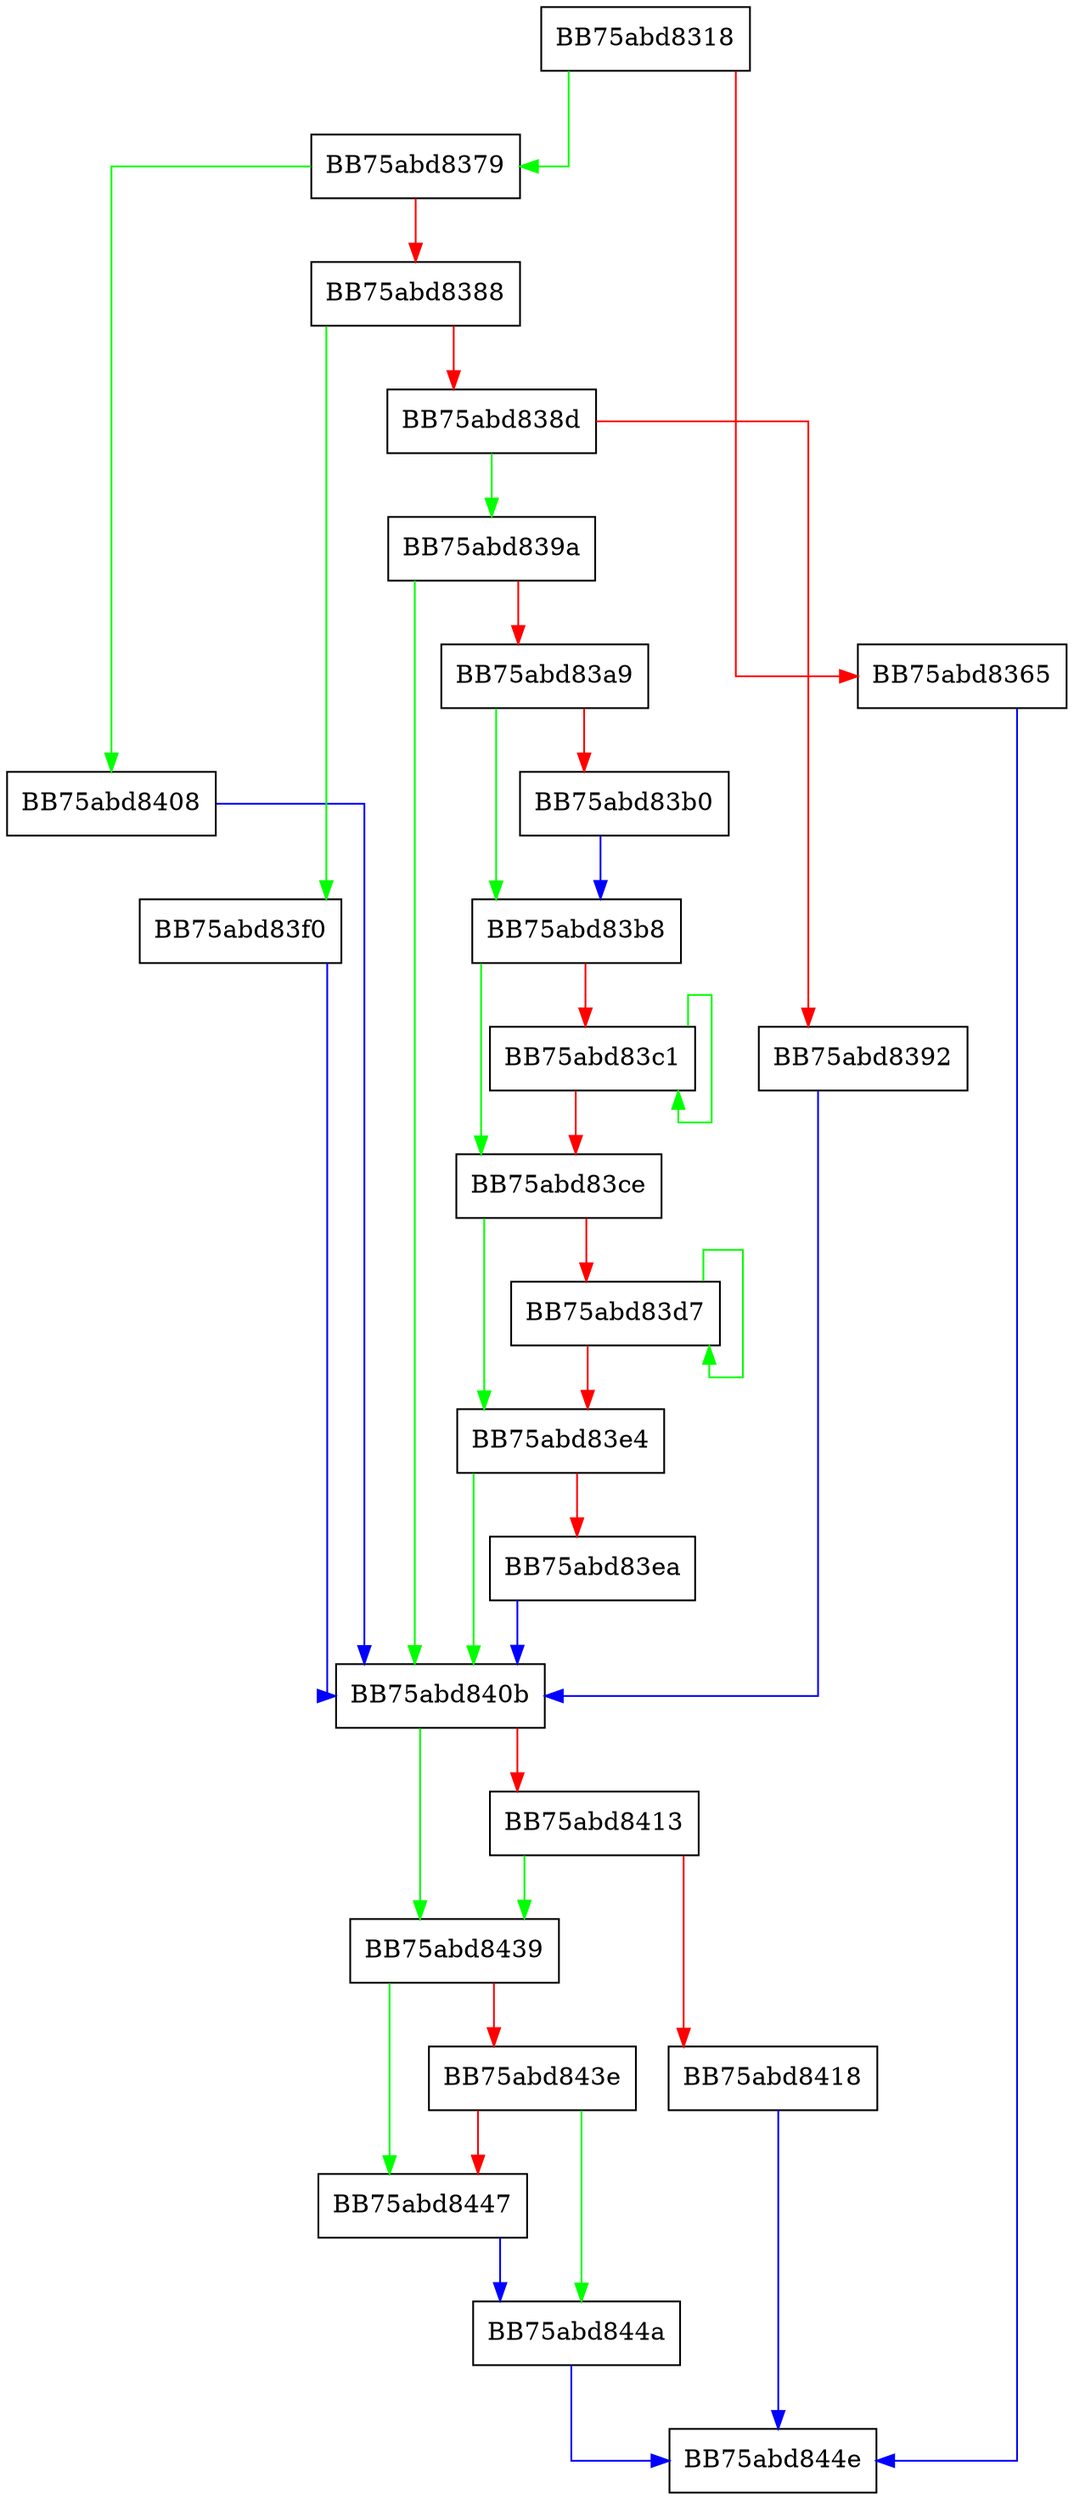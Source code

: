 digraph deflateBound {
  node [shape="box"];
  graph [splines=ortho];
  BB75abd8318 -> BB75abd8379 [color="green"];
  BB75abd8318 -> BB75abd8365 [color="red"];
  BB75abd8365 -> BB75abd844e [color="blue"];
  BB75abd8379 -> BB75abd8408 [color="green"];
  BB75abd8379 -> BB75abd8388 [color="red"];
  BB75abd8388 -> BB75abd83f0 [color="green"];
  BB75abd8388 -> BB75abd838d [color="red"];
  BB75abd838d -> BB75abd839a [color="green"];
  BB75abd838d -> BB75abd8392 [color="red"];
  BB75abd8392 -> BB75abd840b [color="blue"];
  BB75abd839a -> BB75abd840b [color="green"];
  BB75abd839a -> BB75abd83a9 [color="red"];
  BB75abd83a9 -> BB75abd83b8 [color="green"];
  BB75abd83a9 -> BB75abd83b0 [color="red"];
  BB75abd83b0 -> BB75abd83b8 [color="blue"];
  BB75abd83b8 -> BB75abd83ce [color="green"];
  BB75abd83b8 -> BB75abd83c1 [color="red"];
  BB75abd83c1 -> BB75abd83c1 [color="green"];
  BB75abd83c1 -> BB75abd83ce [color="red"];
  BB75abd83ce -> BB75abd83e4 [color="green"];
  BB75abd83ce -> BB75abd83d7 [color="red"];
  BB75abd83d7 -> BB75abd83d7 [color="green"];
  BB75abd83d7 -> BB75abd83e4 [color="red"];
  BB75abd83e4 -> BB75abd840b [color="green"];
  BB75abd83e4 -> BB75abd83ea [color="red"];
  BB75abd83ea -> BB75abd840b [color="blue"];
  BB75abd83f0 -> BB75abd840b [color="blue"];
  BB75abd8408 -> BB75abd840b [color="blue"];
  BB75abd840b -> BB75abd8439 [color="green"];
  BB75abd840b -> BB75abd8413 [color="red"];
  BB75abd8413 -> BB75abd8439 [color="green"];
  BB75abd8413 -> BB75abd8418 [color="red"];
  BB75abd8418 -> BB75abd844e [color="blue"];
  BB75abd8439 -> BB75abd8447 [color="green"];
  BB75abd8439 -> BB75abd843e [color="red"];
  BB75abd843e -> BB75abd844a [color="green"];
  BB75abd843e -> BB75abd8447 [color="red"];
  BB75abd8447 -> BB75abd844a [color="blue"];
  BB75abd844a -> BB75abd844e [color="blue"];
}